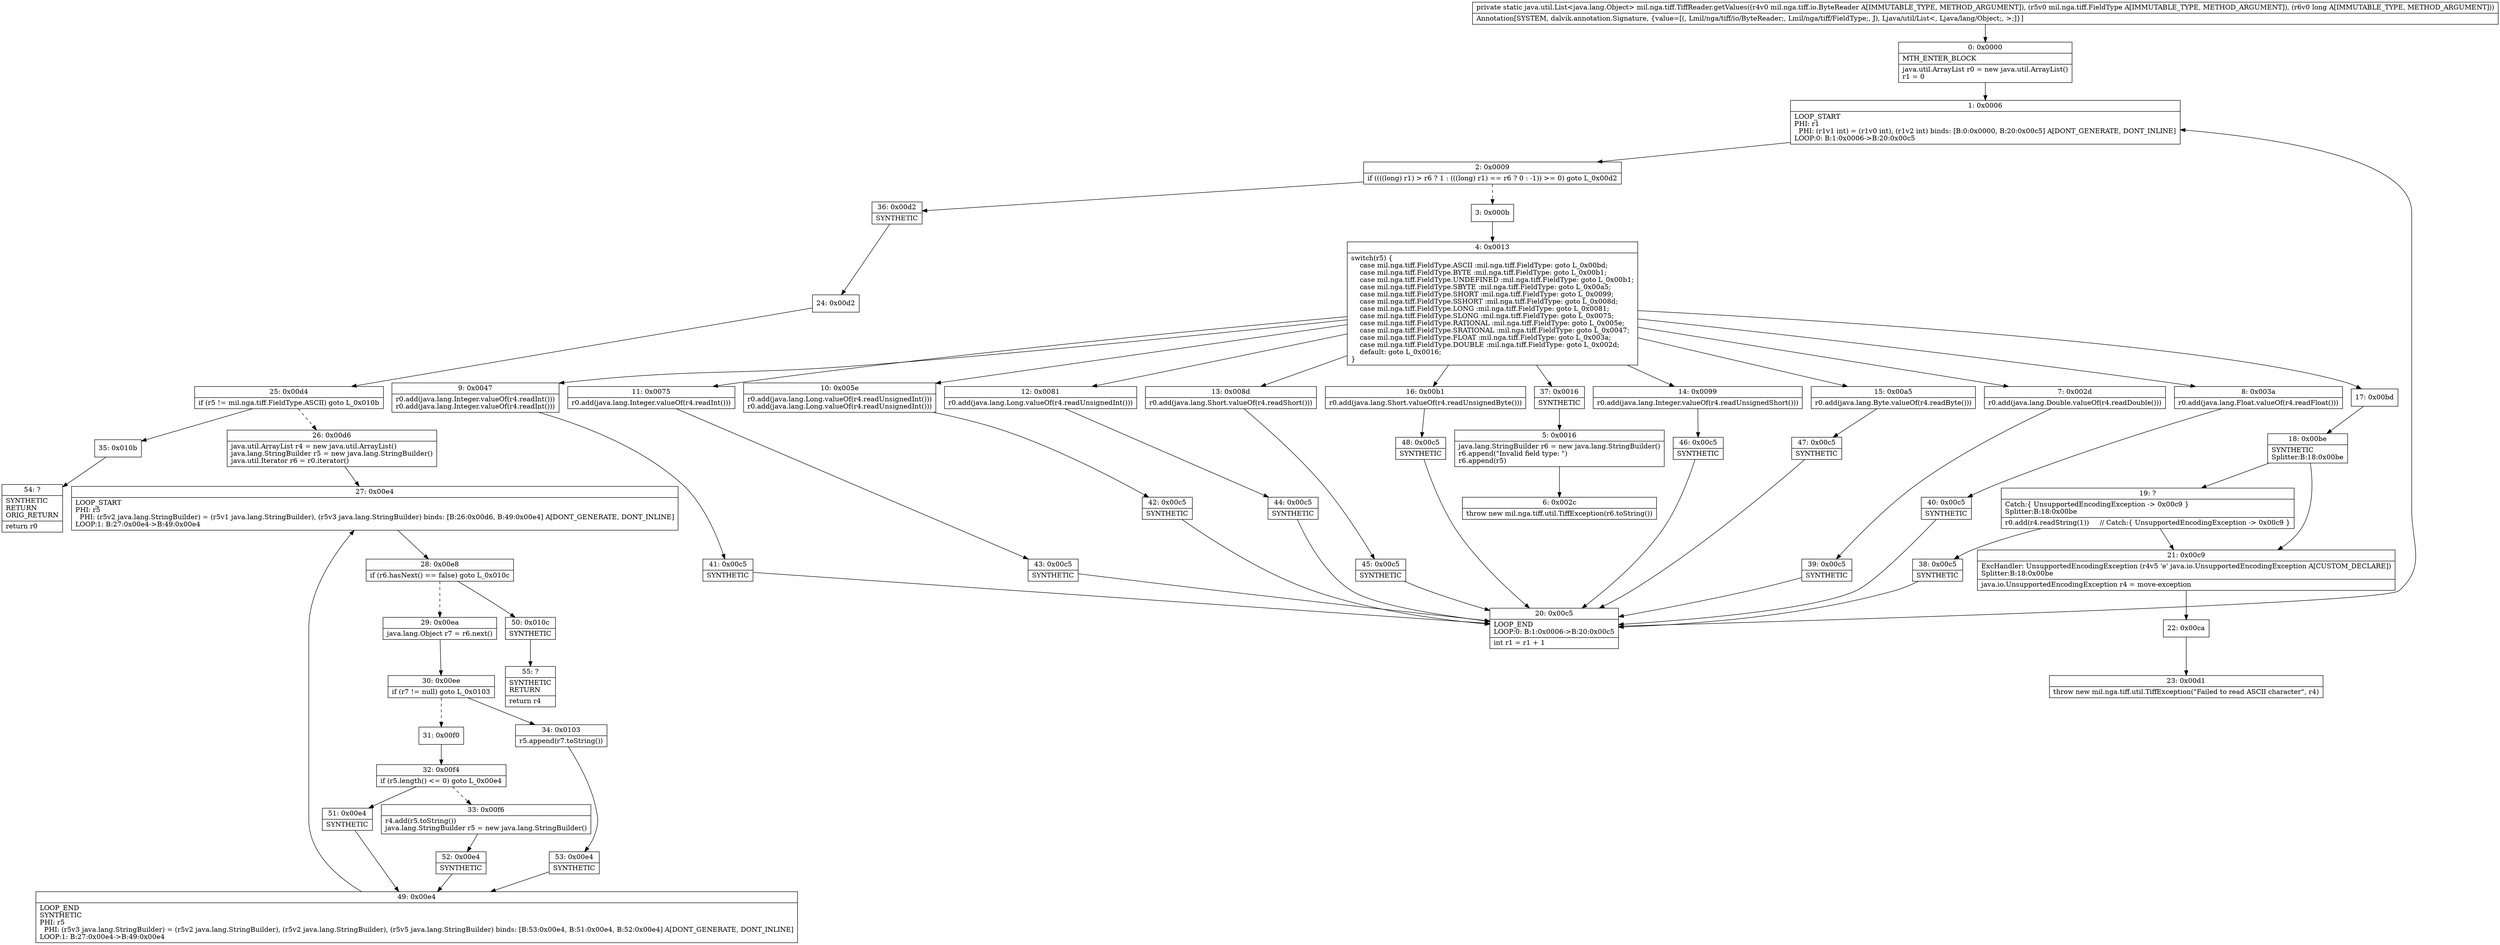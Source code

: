 digraph "CFG formil.nga.tiff.TiffReader.getValues(Lmil\/nga\/tiff\/io\/ByteReader;Lmil\/nga\/tiff\/FieldType;J)Ljava\/util\/List;" {
Node_0 [shape=record,label="{0\:\ 0x0000|MTH_ENTER_BLOCK\l|java.util.ArrayList r0 = new java.util.ArrayList()\lr1 = 0\l}"];
Node_1 [shape=record,label="{1\:\ 0x0006|LOOP_START\lPHI: r1 \l  PHI: (r1v1 int) = (r1v0 int), (r1v2 int) binds: [B:0:0x0000, B:20:0x00c5] A[DONT_GENERATE, DONT_INLINE]\lLOOP:0: B:1:0x0006\-\>B:20:0x00c5\l}"];
Node_2 [shape=record,label="{2\:\ 0x0009|if ((((long) r1) \> r6 ? 1 : (((long) r1) == r6 ? 0 : \-1)) \>= 0) goto L_0x00d2\l}"];
Node_3 [shape=record,label="{3\:\ 0x000b}"];
Node_4 [shape=record,label="{4\:\ 0x0013|switch(r5) \{\l    case mil.nga.tiff.FieldType.ASCII :mil.nga.tiff.FieldType: goto L_0x00bd;\l    case mil.nga.tiff.FieldType.BYTE :mil.nga.tiff.FieldType: goto L_0x00b1;\l    case mil.nga.tiff.FieldType.UNDEFINED :mil.nga.tiff.FieldType: goto L_0x00b1;\l    case mil.nga.tiff.FieldType.SBYTE :mil.nga.tiff.FieldType: goto L_0x00a5;\l    case mil.nga.tiff.FieldType.SHORT :mil.nga.tiff.FieldType: goto L_0x0099;\l    case mil.nga.tiff.FieldType.SSHORT :mil.nga.tiff.FieldType: goto L_0x008d;\l    case mil.nga.tiff.FieldType.LONG :mil.nga.tiff.FieldType: goto L_0x0081;\l    case mil.nga.tiff.FieldType.SLONG :mil.nga.tiff.FieldType: goto L_0x0075;\l    case mil.nga.tiff.FieldType.RATIONAL :mil.nga.tiff.FieldType: goto L_0x005e;\l    case mil.nga.tiff.FieldType.SRATIONAL :mil.nga.tiff.FieldType: goto L_0x0047;\l    case mil.nga.tiff.FieldType.FLOAT :mil.nga.tiff.FieldType: goto L_0x003a;\l    case mil.nga.tiff.FieldType.DOUBLE :mil.nga.tiff.FieldType: goto L_0x002d;\l    default: goto L_0x0016;\l\}\l}"];
Node_5 [shape=record,label="{5\:\ 0x0016|java.lang.StringBuilder r6 = new java.lang.StringBuilder()\lr6.append(\"Invalid field type: \")\lr6.append(r5)\l}"];
Node_6 [shape=record,label="{6\:\ 0x002c|throw new mil.nga.tiff.util.TiffException(r6.toString())\l}"];
Node_7 [shape=record,label="{7\:\ 0x002d|r0.add(java.lang.Double.valueOf(r4.readDouble()))\l}"];
Node_8 [shape=record,label="{8\:\ 0x003a|r0.add(java.lang.Float.valueOf(r4.readFloat()))\l}"];
Node_9 [shape=record,label="{9\:\ 0x0047|r0.add(java.lang.Integer.valueOf(r4.readInt()))\lr0.add(java.lang.Integer.valueOf(r4.readInt()))\l}"];
Node_10 [shape=record,label="{10\:\ 0x005e|r0.add(java.lang.Long.valueOf(r4.readUnsignedInt()))\lr0.add(java.lang.Long.valueOf(r4.readUnsignedInt()))\l}"];
Node_11 [shape=record,label="{11\:\ 0x0075|r0.add(java.lang.Integer.valueOf(r4.readInt()))\l}"];
Node_12 [shape=record,label="{12\:\ 0x0081|r0.add(java.lang.Long.valueOf(r4.readUnsignedInt()))\l}"];
Node_13 [shape=record,label="{13\:\ 0x008d|r0.add(java.lang.Short.valueOf(r4.readShort()))\l}"];
Node_14 [shape=record,label="{14\:\ 0x0099|r0.add(java.lang.Integer.valueOf(r4.readUnsignedShort()))\l}"];
Node_15 [shape=record,label="{15\:\ 0x00a5|r0.add(java.lang.Byte.valueOf(r4.readByte()))\l}"];
Node_16 [shape=record,label="{16\:\ 0x00b1|r0.add(java.lang.Short.valueOf(r4.readUnsignedByte()))\l}"];
Node_17 [shape=record,label="{17\:\ 0x00bd}"];
Node_18 [shape=record,label="{18\:\ 0x00be|SYNTHETIC\lSplitter:B:18:0x00be\l}"];
Node_19 [shape=record,label="{19\:\ ?|Catch:\{ UnsupportedEncodingException \-\> 0x00c9 \}\lSplitter:B:18:0x00be\l|r0.add(r4.readString(1))     \/\/ Catch:\{ UnsupportedEncodingException \-\> 0x00c9 \}\l}"];
Node_20 [shape=record,label="{20\:\ 0x00c5|LOOP_END\lLOOP:0: B:1:0x0006\-\>B:20:0x00c5\l|int r1 = r1 + 1\l}"];
Node_21 [shape=record,label="{21\:\ 0x00c9|ExcHandler: UnsupportedEncodingException (r4v5 'e' java.io.UnsupportedEncodingException A[CUSTOM_DECLARE])\lSplitter:B:18:0x00be\l|java.io.UnsupportedEncodingException r4 = move\-exception\l}"];
Node_22 [shape=record,label="{22\:\ 0x00ca}"];
Node_23 [shape=record,label="{23\:\ 0x00d1|throw new mil.nga.tiff.util.TiffException(\"Failed to read ASCII character\", r4)\l}"];
Node_24 [shape=record,label="{24\:\ 0x00d2}"];
Node_25 [shape=record,label="{25\:\ 0x00d4|if (r5 != mil.nga.tiff.FieldType.ASCII) goto L_0x010b\l}"];
Node_26 [shape=record,label="{26\:\ 0x00d6|java.util.ArrayList r4 = new java.util.ArrayList()\ljava.lang.StringBuilder r5 = new java.lang.StringBuilder()\ljava.util.Iterator r6 = r0.iterator()\l}"];
Node_27 [shape=record,label="{27\:\ 0x00e4|LOOP_START\lPHI: r5 \l  PHI: (r5v2 java.lang.StringBuilder) = (r5v1 java.lang.StringBuilder), (r5v3 java.lang.StringBuilder) binds: [B:26:0x00d6, B:49:0x00e4] A[DONT_GENERATE, DONT_INLINE]\lLOOP:1: B:27:0x00e4\-\>B:49:0x00e4\l}"];
Node_28 [shape=record,label="{28\:\ 0x00e8|if (r6.hasNext() == false) goto L_0x010c\l}"];
Node_29 [shape=record,label="{29\:\ 0x00ea|java.lang.Object r7 = r6.next()\l}"];
Node_30 [shape=record,label="{30\:\ 0x00ee|if (r7 != null) goto L_0x0103\l}"];
Node_31 [shape=record,label="{31\:\ 0x00f0}"];
Node_32 [shape=record,label="{32\:\ 0x00f4|if (r5.length() \<= 0) goto L_0x00e4\l}"];
Node_33 [shape=record,label="{33\:\ 0x00f6|r4.add(r5.toString())\ljava.lang.StringBuilder r5 = new java.lang.StringBuilder()\l}"];
Node_34 [shape=record,label="{34\:\ 0x0103|r5.append(r7.toString())\l}"];
Node_35 [shape=record,label="{35\:\ 0x010b}"];
Node_36 [shape=record,label="{36\:\ 0x00d2|SYNTHETIC\l}"];
Node_37 [shape=record,label="{37\:\ 0x0016|SYNTHETIC\l}"];
Node_38 [shape=record,label="{38\:\ 0x00c5|SYNTHETIC\l}"];
Node_39 [shape=record,label="{39\:\ 0x00c5|SYNTHETIC\l}"];
Node_40 [shape=record,label="{40\:\ 0x00c5|SYNTHETIC\l}"];
Node_41 [shape=record,label="{41\:\ 0x00c5|SYNTHETIC\l}"];
Node_42 [shape=record,label="{42\:\ 0x00c5|SYNTHETIC\l}"];
Node_43 [shape=record,label="{43\:\ 0x00c5|SYNTHETIC\l}"];
Node_44 [shape=record,label="{44\:\ 0x00c5|SYNTHETIC\l}"];
Node_45 [shape=record,label="{45\:\ 0x00c5|SYNTHETIC\l}"];
Node_46 [shape=record,label="{46\:\ 0x00c5|SYNTHETIC\l}"];
Node_47 [shape=record,label="{47\:\ 0x00c5|SYNTHETIC\l}"];
Node_48 [shape=record,label="{48\:\ 0x00c5|SYNTHETIC\l}"];
Node_49 [shape=record,label="{49\:\ 0x00e4|LOOP_END\lSYNTHETIC\lPHI: r5 \l  PHI: (r5v3 java.lang.StringBuilder) = (r5v2 java.lang.StringBuilder), (r5v2 java.lang.StringBuilder), (r5v5 java.lang.StringBuilder) binds: [B:53:0x00e4, B:51:0x00e4, B:52:0x00e4] A[DONT_GENERATE, DONT_INLINE]\lLOOP:1: B:27:0x00e4\-\>B:49:0x00e4\l}"];
Node_50 [shape=record,label="{50\:\ 0x010c|SYNTHETIC\l}"];
Node_51 [shape=record,label="{51\:\ 0x00e4|SYNTHETIC\l}"];
Node_52 [shape=record,label="{52\:\ 0x00e4|SYNTHETIC\l}"];
Node_53 [shape=record,label="{53\:\ 0x00e4|SYNTHETIC\l}"];
Node_54 [shape=record,label="{54\:\ ?|SYNTHETIC\lRETURN\lORIG_RETURN\l|return r0\l}"];
Node_55 [shape=record,label="{55\:\ ?|SYNTHETIC\lRETURN\l|return r4\l}"];
MethodNode[shape=record,label="{private static java.util.List\<java.lang.Object\> mil.nga.tiff.TiffReader.getValues((r4v0 mil.nga.tiff.io.ByteReader A[IMMUTABLE_TYPE, METHOD_ARGUMENT]), (r5v0 mil.nga.tiff.FieldType A[IMMUTABLE_TYPE, METHOD_ARGUMENT]), (r6v0 long A[IMMUTABLE_TYPE, METHOD_ARGUMENT]))  | Annotation[SYSTEM, dalvik.annotation.Signature, \{value=[(, Lmil\/nga\/tiff\/io\/ByteReader;, Lmil\/nga\/tiff\/FieldType;, J), Ljava\/util\/List\<, Ljava\/lang\/Object;, \>;]\}]\l}"];
MethodNode -> Node_0;
Node_0 -> Node_1;
Node_1 -> Node_2;
Node_2 -> Node_3[style=dashed];
Node_2 -> Node_36;
Node_3 -> Node_4;
Node_4 -> Node_7;
Node_4 -> Node_8;
Node_4 -> Node_9;
Node_4 -> Node_10;
Node_4 -> Node_11;
Node_4 -> Node_12;
Node_4 -> Node_13;
Node_4 -> Node_14;
Node_4 -> Node_15;
Node_4 -> Node_16;
Node_4 -> Node_17;
Node_4 -> Node_37;
Node_5 -> Node_6;
Node_7 -> Node_39;
Node_8 -> Node_40;
Node_9 -> Node_41;
Node_10 -> Node_42;
Node_11 -> Node_43;
Node_12 -> Node_44;
Node_13 -> Node_45;
Node_14 -> Node_46;
Node_15 -> Node_47;
Node_16 -> Node_48;
Node_17 -> Node_18;
Node_18 -> Node_19;
Node_18 -> Node_21;
Node_19 -> Node_21;
Node_19 -> Node_38;
Node_20 -> Node_1;
Node_21 -> Node_22;
Node_22 -> Node_23;
Node_24 -> Node_25;
Node_25 -> Node_26[style=dashed];
Node_25 -> Node_35;
Node_26 -> Node_27;
Node_27 -> Node_28;
Node_28 -> Node_29[style=dashed];
Node_28 -> Node_50;
Node_29 -> Node_30;
Node_30 -> Node_31[style=dashed];
Node_30 -> Node_34;
Node_31 -> Node_32;
Node_32 -> Node_33[style=dashed];
Node_32 -> Node_51;
Node_33 -> Node_52;
Node_34 -> Node_53;
Node_35 -> Node_54;
Node_36 -> Node_24;
Node_37 -> Node_5;
Node_38 -> Node_20;
Node_39 -> Node_20;
Node_40 -> Node_20;
Node_41 -> Node_20;
Node_42 -> Node_20;
Node_43 -> Node_20;
Node_44 -> Node_20;
Node_45 -> Node_20;
Node_46 -> Node_20;
Node_47 -> Node_20;
Node_48 -> Node_20;
Node_49 -> Node_27;
Node_50 -> Node_55;
Node_51 -> Node_49;
Node_52 -> Node_49;
Node_53 -> Node_49;
}

